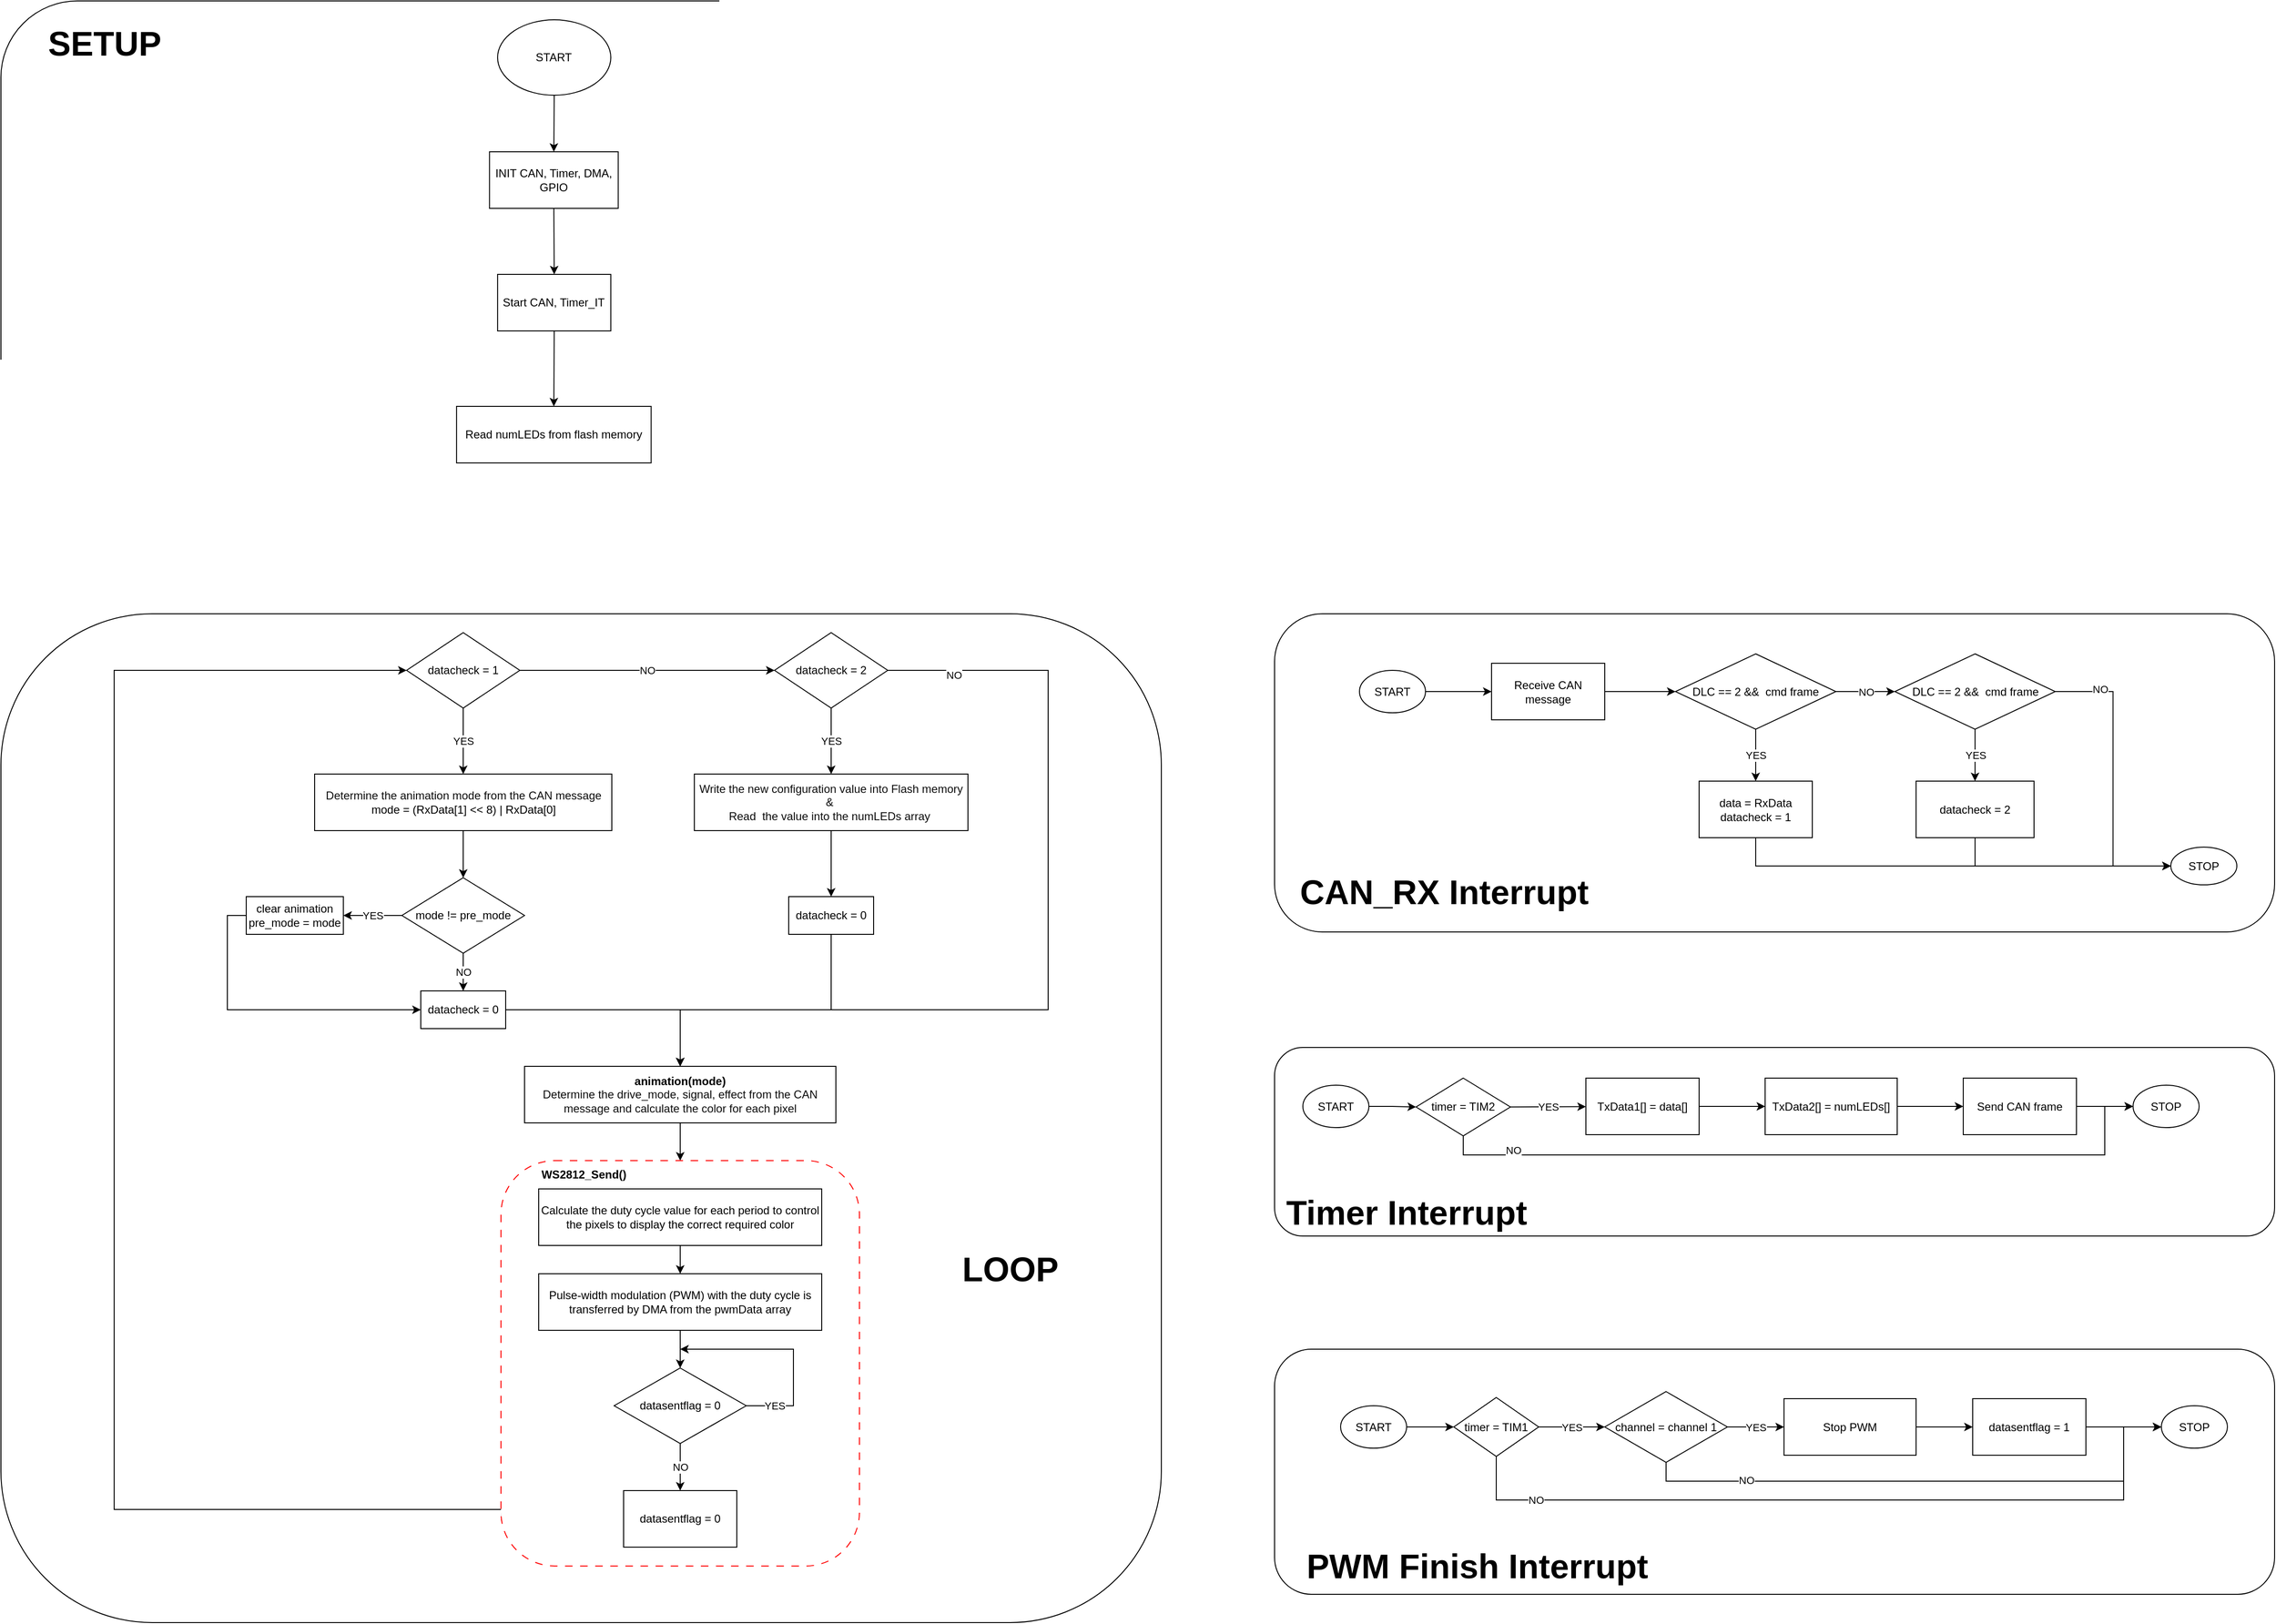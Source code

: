 <mxfile version="24.4.0" type="device">
  <diagram name="Trang-1" id="251Tc9x8hzwzEJADk733">
    <mxGraphModel dx="3695" dy="2645" grid="1" gridSize="10" guides="1" tooltips="1" connect="1" arrows="1" fold="1" page="1" pageScale="1" pageWidth="827" pageHeight="1169" math="0" shadow="0">
      <root>
        <mxCell id="0" />
        <mxCell id="1" parent="0" />
        <mxCell id="a4cFl_eTUyioMGV9xZ0--58" value="" style="group" vertex="1" connectable="0" parent="1">
          <mxGeometry x="-800" y="-1090" width="2410" height="1720" as="geometry" />
        </mxCell>
        <mxCell id="Z0JXuheSDJeT8w4dW5JN-56" value="" style="group" parent="a4cFl_eTUyioMGV9xZ0--58" vertex="1" connectable="0">
          <mxGeometry y="650" width="1230" height="1070" as="geometry" />
        </mxCell>
        <mxCell id="Z0JXuheSDJeT8w4dW5JN-55" value="" style="rounded=1;whiteSpace=wrap;html=1;" parent="Z0JXuheSDJeT8w4dW5JN-56" vertex="1">
          <mxGeometry width="1230" height="1070" as="geometry" />
        </mxCell>
        <mxCell id="2nRzOmUZna1-RDWkNsdg-117" value="&lt;span style=&quot;font-size: 36px;&quot;&gt;&lt;b&gt;LOOP&lt;/b&gt;&lt;/span&gt;" style="text;html=1;strokeColor=none;fillColor=none;align=center;verticalAlign=middle;whiteSpace=wrap;rounded=0;" parent="Z0JXuheSDJeT8w4dW5JN-56" vertex="1">
          <mxGeometry x="1040" y="680" width="60" height="30" as="geometry" />
        </mxCell>
        <mxCell id="Z0JXuheSDJeT8w4dW5JN-9" value="datacheck = 1" style="rhombus;whiteSpace=wrap;html=1;" parent="Z0JXuheSDJeT8w4dW5JN-56" vertex="1">
          <mxGeometry x="430" y="20" width="120" height="80" as="geometry" />
        </mxCell>
        <mxCell id="Z0JXuheSDJeT8w4dW5JN-11" value="&lt;span style=&quot;color: rgb(13, 13, 13); text-align: start; white-space-collapse: preserve; background-color: rgb(255, 255, 255);&quot;&gt;&lt;font style=&quot;font-size: 12px;&quot; face=&quot;Helvetica&quot;&gt;Determine the animation mode from the CAN message&lt;/font&gt;&lt;/span&gt;&lt;div&gt;mode = (RxData[1] &amp;lt;&amp;lt; 8) | RxData[0]&lt;/div&gt;" style="rounded=0;whiteSpace=wrap;html=1;" parent="Z0JXuheSDJeT8w4dW5JN-56" vertex="1">
          <mxGeometry x="332.5" y="170" width="315" height="60" as="geometry" />
        </mxCell>
        <mxCell id="Z0JXuheSDJeT8w4dW5JN-12" value="" style="endArrow=classic;html=1;rounded=0;exitX=0.5;exitY=1;exitDx=0;exitDy=0;" parent="Z0JXuheSDJeT8w4dW5JN-56" source="Z0JXuheSDJeT8w4dW5JN-9" target="Z0JXuheSDJeT8w4dW5JN-11" edge="1">
          <mxGeometry relative="1" as="geometry">
            <mxPoint x="310" y="150" as="sourcePoint" />
            <mxPoint x="410" y="150" as="targetPoint" />
          </mxGeometry>
        </mxCell>
        <mxCell id="Z0JXuheSDJeT8w4dW5JN-13" value="YES" style="edgeLabel;resizable=0;html=1;;align=center;verticalAlign=middle;" parent="Z0JXuheSDJeT8w4dW5JN-12" connectable="0" vertex="1">
          <mxGeometry relative="1" as="geometry" />
        </mxCell>
        <mxCell id="Z0JXuheSDJeT8w4dW5JN-14" value="mode != pre_mode" style="rhombus;whiteSpace=wrap;html=1;" parent="Z0JXuheSDJeT8w4dW5JN-56" vertex="1">
          <mxGeometry x="425" y="280" width="130" height="80" as="geometry" />
        </mxCell>
        <mxCell id="Z0JXuheSDJeT8w4dW5JN-15" value="" style="endArrow=classic;html=1;rounded=0;exitX=0.5;exitY=1;exitDx=0;exitDy=0;entryX=0.5;entryY=0;entryDx=0;entryDy=0;" parent="Z0JXuheSDJeT8w4dW5JN-56" source="Z0JXuheSDJeT8w4dW5JN-11" target="Z0JXuheSDJeT8w4dW5JN-14" edge="1">
          <mxGeometry relative="1" as="geometry">
            <mxPoint x="310" y="270" as="sourcePoint" />
            <mxPoint x="410" y="270" as="targetPoint" />
          </mxGeometry>
        </mxCell>
        <mxCell id="Z0JXuheSDJeT8w4dW5JN-23" style="edgeStyle=orthogonalEdgeStyle;rounded=0;orthogonalLoop=1;jettySize=auto;html=1;exitX=0;exitY=0.5;exitDx=0;exitDy=0;entryX=0;entryY=0.5;entryDx=0;entryDy=0;" parent="Z0JXuheSDJeT8w4dW5JN-56" source="Z0JXuheSDJeT8w4dW5JN-17" target="Z0JXuheSDJeT8w4dW5JN-20" edge="1">
          <mxGeometry relative="1" as="geometry" />
        </mxCell>
        <mxCell id="Z0JXuheSDJeT8w4dW5JN-17" value="clear animation&lt;div&gt;pre_mode = mode&lt;/div&gt;" style="rounded=0;whiteSpace=wrap;html=1;" parent="Z0JXuheSDJeT8w4dW5JN-56" vertex="1">
          <mxGeometry x="260" y="300" width="102.94" height="40" as="geometry" />
        </mxCell>
        <mxCell id="Z0JXuheSDJeT8w4dW5JN-18" value="" style="endArrow=classic;html=1;rounded=0;exitX=0;exitY=0.5;exitDx=0;exitDy=0;entryX=1;entryY=0.5;entryDx=0;entryDy=0;" parent="Z0JXuheSDJeT8w4dW5JN-56" source="Z0JXuheSDJeT8w4dW5JN-14" target="Z0JXuheSDJeT8w4dW5JN-17" edge="1">
          <mxGeometry relative="1" as="geometry">
            <mxPoint x="310" y="380" as="sourcePoint" />
            <mxPoint x="410" y="380" as="targetPoint" />
          </mxGeometry>
        </mxCell>
        <mxCell id="Z0JXuheSDJeT8w4dW5JN-19" value="YES" style="edgeLabel;resizable=0;html=1;;align=center;verticalAlign=middle;" parent="Z0JXuheSDJeT8w4dW5JN-18" connectable="0" vertex="1">
          <mxGeometry relative="1" as="geometry" />
        </mxCell>
        <mxCell id="Z0JXuheSDJeT8w4dW5JN-33" style="edgeStyle=orthogonalEdgeStyle;rounded=0;orthogonalLoop=1;jettySize=auto;html=1;exitX=1;exitY=0.5;exitDx=0;exitDy=0;" parent="Z0JXuheSDJeT8w4dW5JN-56" source="Z0JXuheSDJeT8w4dW5JN-20" target="Z0JXuheSDJeT8w4dW5JN-32" edge="1">
          <mxGeometry relative="1" as="geometry" />
        </mxCell>
        <mxCell id="Z0JXuheSDJeT8w4dW5JN-20" value="datacheck = 0" style="rounded=0;whiteSpace=wrap;html=1;" parent="Z0JXuheSDJeT8w4dW5JN-56" vertex="1">
          <mxGeometry x="445" y="400" width="90" height="40" as="geometry" />
        </mxCell>
        <mxCell id="Z0JXuheSDJeT8w4dW5JN-21" value="" style="endArrow=classic;html=1;rounded=0;exitX=0.5;exitY=1;exitDx=0;exitDy=0;entryX=0.5;entryY=0;entryDx=0;entryDy=0;" parent="Z0JXuheSDJeT8w4dW5JN-56" source="Z0JXuheSDJeT8w4dW5JN-14" target="Z0JXuheSDJeT8w4dW5JN-20" edge="1">
          <mxGeometry relative="1" as="geometry">
            <mxPoint x="310" y="380" as="sourcePoint" />
            <mxPoint x="410" y="380" as="targetPoint" />
          </mxGeometry>
        </mxCell>
        <mxCell id="Z0JXuheSDJeT8w4dW5JN-22" value="NO" style="edgeLabel;resizable=0;html=1;;align=center;verticalAlign=middle;" parent="Z0JXuheSDJeT8w4dW5JN-21" connectable="0" vertex="1">
          <mxGeometry relative="1" as="geometry" />
        </mxCell>
        <mxCell id="Z0JXuheSDJeT8w4dW5JN-24" value="datacheck = 2" style="rhombus;whiteSpace=wrap;html=1;" parent="Z0JXuheSDJeT8w4dW5JN-56" vertex="1">
          <mxGeometry x="820" y="20" width="120" height="80" as="geometry" />
        </mxCell>
        <mxCell id="Z0JXuheSDJeT8w4dW5JN-25" value="" style="endArrow=classic;html=1;rounded=0;exitX=1;exitY=0.5;exitDx=0;exitDy=0;entryX=0;entryY=0.5;entryDx=0;entryDy=0;" parent="Z0JXuheSDJeT8w4dW5JN-56" source="Z0JXuheSDJeT8w4dW5JN-9" target="Z0JXuheSDJeT8w4dW5JN-24" edge="1">
          <mxGeometry relative="1" as="geometry">
            <mxPoint x="560" y="90" as="sourcePoint" />
            <mxPoint x="660" y="90" as="targetPoint" />
          </mxGeometry>
        </mxCell>
        <mxCell id="Z0JXuheSDJeT8w4dW5JN-26" value="NO" style="edgeLabel;resizable=0;html=1;;align=center;verticalAlign=middle;" parent="Z0JXuheSDJeT8w4dW5JN-25" connectable="0" vertex="1">
          <mxGeometry relative="1" as="geometry" />
        </mxCell>
        <mxCell id="Z0JXuheSDJeT8w4dW5JN-31" style="edgeStyle=orthogonalEdgeStyle;rounded=0;orthogonalLoop=1;jettySize=auto;html=1;exitX=0.5;exitY=1;exitDx=0;exitDy=0;" parent="Z0JXuheSDJeT8w4dW5JN-56" source="Z0JXuheSDJeT8w4dW5JN-27" target="Z0JXuheSDJeT8w4dW5JN-30" edge="1">
          <mxGeometry relative="1" as="geometry" />
        </mxCell>
        <mxCell id="Z0JXuheSDJeT8w4dW5JN-27" value="&lt;div style=&quot;&quot;&gt;&lt;font color=&quot;#0d0d0d&quot;&gt;&lt;span style=&quot;white-space-collapse: preserve; background-color: rgb(255, 255, 255);&quot;&gt;Write the new configuration value into Flash memory&lt;/span&gt;&lt;/font&gt;&lt;/div&gt;&lt;div style=&quot;&quot;&gt;&lt;font color=&quot;#0d0d0d&quot;&gt;&lt;span style=&quot;white-space-collapse: preserve; background-color: rgb(255, 255, 255);&quot;&gt;&amp;amp; &lt;/span&gt;&lt;/font&gt;&lt;/div&gt;&lt;div style=&quot;&quot;&gt;&lt;font color=&quot;#0d0d0d&quot;&gt;&lt;span style=&quot;white-space-collapse: preserve; background-color: rgb(255, 255, 255);&quot;&gt;Read  the value into the numLEDs array &lt;/span&gt;&lt;/font&gt;&lt;/div&gt;" style="rounded=0;whiteSpace=wrap;html=1;align=center;" parent="Z0JXuheSDJeT8w4dW5JN-56" vertex="1">
          <mxGeometry x="735" y="170" width="290" height="60" as="geometry" />
        </mxCell>
        <mxCell id="Z0JXuheSDJeT8w4dW5JN-28" value="" style="endArrow=classic;html=1;rounded=0;exitX=0.5;exitY=1;exitDx=0;exitDy=0;entryX=0.5;entryY=0;entryDx=0;entryDy=0;" parent="Z0JXuheSDJeT8w4dW5JN-56" source="Z0JXuheSDJeT8w4dW5JN-24" target="Z0JXuheSDJeT8w4dW5JN-27" edge="1">
          <mxGeometry relative="1" as="geometry">
            <mxPoint x="879.71" y="100" as="sourcePoint" />
            <mxPoint x="879.71" y="170" as="targetPoint" />
          </mxGeometry>
        </mxCell>
        <mxCell id="Z0JXuheSDJeT8w4dW5JN-29" value="YES" style="edgeLabel;resizable=0;html=1;;align=center;verticalAlign=middle;" parent="Z0JXuheSDJeT8w4dW5JN-28" connectable="0" vertex="1">
          <mxGeometry relative="1" as="geometry" />
        </mxCell>
        <mxCell id="Z0JXuheSDJeT8w4dW5JN-34" style="edgeStyle=orthogonalEdgeStyle;rounded=0;orthogonalLoop=1;jettySize=auto;html=1;exitX=0.5;exitY=1;exitDx=0;exitDy=0;entryX=0.5;entryY=0;entryDx=0;entryDy=0;" parent="Z0JXuheSDJeT8w4dW5JN-56" source="Z0JXuheSDJeT8w4dW5JN-30" target="Z0JXuheSDJeT8w4dW5JN-32" edge="1">
          <mxGeometry relative="1" as="geometry">
            <mxPoint x="830" y="440" as="targetPoint" />
            <Array as="points">
              <mxPoint x="880" y="420" />
              <mxPoint x="720" y="420" />
            </Array>
          </mxGeometry>
        </mxCell>
        <mxCell id="Z0JXuheSDJeT8w4dW5JN-30" value="datacheck = 0" style="rounded=0;whiteSpace=wrap;html=1;" parent="Z0JXuheSDJeT8w4dW5JN-56" vertex="1">
          <mxGeometry x="835" y="300" width="90" height="40" as="geometry" />
        </mxCell>
        <mxCell id="Z0JXuheSDJeT8w4dW5JN-38" style="edgeStyle=orthogonalEdgeStyle;rounded=0;orthogonalLoop=1;jettySize=auto;html=1;exitX=0.5;exitY=1;exitDx=0;exitDy=0;entryX=0.5;entryY=0;entryDx=0;entryDy=0;" parent="Z0JXuheSDJeT8w4dW5JN-56" source="Z0JXuheSDJeT8w4dW5JN-32" target="Z0JXuheSDJeT8w4dW5JN-51" edge="1">
          <mxGeometry relative="1" as="geometry" />
        </mxCell>
        <mxCell id="Z0JXuheSDJeT8w4dW5JN-32" value="&lt;b&gt;animation(mode)&lt;/b&gt;&lt;div&gt;&lt;span style=&quot;color: rgb(13, 13, 13); text-align: start; white-space-collapse: preserve; background-color: rgb(255, 255, 255);&quot;&gt;&lt;font style=&quot;font-size: 12px;&quot;&gt;Determine the drive_mode, signal, effect from the CAN message and calculate the color for each pixel&lt;/font&gt;&lt;/span&gt;&lt;br&gt;&lt;/div&gt;" style="rounded=0;whiteSpace=wrap;html=1;" parent="Z0JXuheSDJeT8w4dW5JN-56" vertex="1">
          <mxGeometry x="555" y="480" width="330" height="60" as="geometry" />
        </mxCell>
        <mxCell id="Z0JXuheSDJeT8w4dW5JN-35" value="" style="endArrow=classic;html=1;rounded=0;exitX=1;exitY=0.5;exitDx=0;exitDy=0;entryX=0.5;entryY=0;entryDx=0;entryDy=0;" parent="Z0JXuheSDJeT8w4dW5JN-56" source="Z0JXuheSDJeT8w4dW5JN-24" target="Z0JXuheSDJeT8w4dW5JN-32" edge="1">
          <mxGeometry relative="1" as="geometry">
            <mxPoint x="946" y="59.52" as="sourcePoint" />
            <mxPoint x="1216" y="59.52" as="targetPoint" />
            <Array as="points">
              <mxPoint x="1110" y="60" />
              <mxPoint x="1110" y="420" />
              <mxPoint x="720" y="420" />
            </Array>
          </mxGeometry>
        </mxCell>
        <mxCell id="Z0JXuheSDJeT8w4dW5JN-36" value="NO" style="edgeLabel;resizable=0;html=1;;align=center;verticalAlign=middle;" parent="Z0JXuheSDJeT8w4dW5JN-35" connectable="0" vertex="1">
          <mxGeometry relative="1" as="geometry">
            <mxPoint x="-100" y="-315" as="offset" />
          </mxGeometry>
        </mxCell>
        <mxCell id="Z0JXuheSDJeT8w4dW5JN-50" style="edgeStyle=orthogonalEdgeStyle;rounded=0;orthogonalLoop=1;jettySize=auto;html=1;exitX=0.002;exitY=0.888;exitDx=0;exitDy=0;entryX=0;entryY=0.5;entryDx=0;entryDy=0;exitPerimeter=0;" parent="Z0JXuheSDJeT8w4dW5JN-56" source="Z0JXuheSDJeT8w4dW5JN-51" target="Z0JXuheSDJeT8w4dW5JN-9" edge="1">
          <mxGeometry relative="1" as="geometry">
            <Array as="points">
              <mxPoint x="531" y="950" />
              <mxPoint x="120" y="950" />
              <mxPoint x="120" y="60" />
            </Array>
          </mxGeometry>
        </mxCell>
        <mxCell id="Z0JXuheSDJeT8w4dW5JN-54" value="" style="group" parent="Z0JXuheSDJeT8w4dW5JN-56" vertex="1" connectable="0">
          <mxGeometry x="530" y="580" width="380" height="430" as="geometry" />
        </mxCell>
        <mxCell id="Z0JXuheSDJeT8w4dW5JN-51" value="" style="rounded=1;whiteSpace=wrap;html=1;dashed=1;dashPattern=8 8;strokeColor=#ff0000;container=0;" parent="Z0JXuheSDJeT8w4dW5JN-54" vertex="1">
          <mxGeometry width="380" height="430" as="geometry" />
        </mxCell>
        <mxCell id="Z0JXuheSDJeT8w4dW5JN-40" style="edgeStyle=orthogonalEdgeStyle;rounded=0;orthogonalLoop=1;jettySize=auto;html=1;exitX=0.5;exitY=1;exitDx=0;exitDy=0;" parent="Z0JXuheSDJeT8w4dW5JN-54" source="Z0JXuheSDJeT8w4dW5JN-37" target="Z0JXuheSDJeT8w4dW5JN-39" edge="1">
          <mxGeometry relative="1" as="geometry" />
        </mxCell>
        <mxCell id="Z0JXuheSDJeT8w4dW5JN-37" value="Calculate the duty cycle value for each period to control the pixels to display the correct required color" style="rounded=0;whiteSpace=wrap;html=1;container=0;" parent="Z0JXuheSDJeT8w4dW5JN-54" vertex="1">
          <mxGeometry x="40" y="30" width="300" height="60" as="geometry" />
        </mxCell>
        <mxCell id="Z0JXuheSDJeT8w4dW5JN-42" style="edgeStyle=orthogonalEdgeStyle;rounded=0;orthogonalLoop=1;jettySize=auto;html=1;exitX=0.5;exitY=1;exitDx=0;exitDy=0;" parent="Z0JXuheSDJeT8w4dW5JN-54" source="Z0JXuheSDJeT8w4dW5JN-39" target="Z0JXuheSDJeT8w4dW5JN-41" edge="1">
          <mxGeometry relative="1" as="geometry" />
        </mxCell>
        <mxCell id="Z0JXuheSDJeT8w4dW5JN-39" value="Pulse-width modulation (PWM) with the duty cycle is transferred by DMA from the pwmData array" style="rounded=0;whiteSpace=wrap;html=1;container=0;" parent="Z0JXuheSDJeT8w4dW5JN-54" vertex="1">
          <mxGeometry x="40" y="120" width="300" height="60" as="geometry" />
        </mxCell>
        <mxCell id="Z0JXuheSDJeT8w4dW5JN-41" value="datasentflag = 0" style="rhombus;whiteSpace=wrap;html=1;container=0;" parent="Z0JXuheSDJeT8w4dW5JN-54" vertex="1">
          <mxGeometry x="120" y="220" width="140" height="80" as="geometry" />
        </mxCell>
        <mxCell id="Z0JXuheSDJeT8w4dW5JN-43" value="datasentflag = 0" style="rounded=0;whiteSpace=wrap;html=1;container=0;" parent="Z0JXuheSDJeT8w4dW5JN-54" vertex="1">
          <mxGeometry x="130" y="350" width="120" height="60" as="geometry" />
        </mxCell>
        <mxCell id="Z0JXuheSDJeT8w4dW5JN-45" value="" style="endArrow=classic;html=1;rounded=0;exitX=0.5;exitY=1;exitDx=0;exitDy=0;entryX=0.5;entryY=0;entryDx=0;entryDy=0;" parent="Z0JXuheSDJeT8w4dW5JN-54" source="Z0JXuheSDJeT8w4dW5JN-41" target="Z0JXuheSDJeT8w4dW5JN-43" edge="1">
          <mxGeometry relative="1" as="geometry">
            <mxPoint x="-110" y="190" as="sourcePoint" />
            <mxPoint x="-10" y="190" as="targetPoint" />
          </mxGeometry>
        </mxCell>
        <mxCell id="Z0JXuheSDJeT8w4dW5JN-46" value="NO" style="edgeLabel;resizable=0;html=1;;align=center;verticalAlign=middle;container=0;" parent="Z0JXuheSDJeT8w4dW5JN-45" connectable="0" vertex="1">
          <mxGeometry relative="1" as="geometry" />
        </mxCell>
        <mxCell id="Z0JXuheSDJeT8w4dW5JN-48" value="" style="endArrow=classic;html=1;rounded=0;exitX=1;exitY=0.5;exitDx=0;exitDy=0;" parent="Z0JXuheSDJeT8w4dW5JN-54" source="Z0JXuheSDJeT8w4dW5JN-41" edge="1">
          <mxGeometry relative="1" as="geometry">
            <mxPoint x="260" y="259.47" as="sourcePoint" />
            <mxPoint x="190" y="200" as="targetPoint" />
            <Array as="points">
              <mxPoint x="310" y="260" />
              <mxPoint x="310" y="200" />
            </Array>
          </mxGeometry>
        </mxCell>
        <mxCell id="Z0JXuheSDJeT8w4dW5JN-49" value="YES" style="edgeLabel;resizable=0;html=1;;align=center;verticalAlign=middle;container=0;" parent="Z0JXuheSDJeT8w4dW5JN-48" connectable="0" vertex="1">
          <mxGeometry relative="1" as="geometry">
            <mxPoint x="-15" y="60" as="offset" />
          </mxGeometry>
        </mxCell>
        <mxCell id="Z0JXuheSDJeT8w4dW5JN-53" value="&lt;b&gt;WS2812_Send()&lt;/b&gt;" style="text;html=1;align=center;verticalAlign=middle;whiteSpace=wrap;rounded=0;" parent="Z0JXuheSDJeT8w4dW5JN-54" vertex="1">
          <mxGeometry x="57.5" width="60" height="30" as="geometry" />
        </mxCell>
        <mxCell id="Z0JXuheSDJeT8w4dW5JN-57" value="" style="group" parent="a4cFl_eTUyioMGV9xZ0--58" vertex="1" connectable="0">
          <mxGeometry width="1230" height="540" as="geometry" />
        </mxCell>
        <mxCell id="2nRzOmUZna1-RDWkNsdg-2" value="" style="rounded=1;whiteSpace=wrap;html=1;" parent="Z0JXuheSDJeT8w4dW5JN-57" vertex="1">
          <mxGeometry width="1230" height="540" as="geometry" />
        </mxCell>
        <mxCell id="2nRzOmUZna1-RDWkNsdg-41" value="&lt;div&gt;START&lt;/div&gt;" style="ellipse;whiteSpace=wrap;html=1;" parent="Z0JXuheSDJeT8w4dW5JN-57" vertex="1">
          <mxGeometry x="526.44" y="20" width="120" height="80" as="geometry" />
        </mxCell>
        <mxCell id="2nRzOmUZna1-RDWkNsdg-46" value="Read numLEDs from flash memory" style="rounded=0;whiteSpace=wrap;html=1;" parent="Z0JXuheSDJeT8w4dW5JN-57" vertex="1">
          <mxGeometry x="482.94" y="430" width="206.25" height="60" as="geometry" />
        </mxCell>
        <mxCell id="2nRzOmUZna1-RDWkNsdg-47" value="" style="endArrow=classic;html=1;rounded=0;exitX=0.5;exitY=1;exitDx=0;exitDy=0;entryX=0.5;entryY=0;entryDx=0;entryDy=0;" parent="Z0JXuheSDJeT8w4dW5JN-57" source="2nRzOmUZna1-RDWkNsdg-41" target="Z0JXuheSDJeT8w4dW5JN-1" edge="1">
          <mxGeometry width="50" height="50" relative="1" as="geometry">
            <mxPoint x="536.44" y="300" as="sourcePoint" />
            <mxPoint x="586.94" y="160" as="targetPoint" />
          </mxGeometry>
        </mxCell>
        <mxCell id="2nRzOmUZna1-RDWkNsdg-48" value="" style="endArrow=classic;html=1;rounded=0;exitX=0.5;exitY=1;exitDx=0;exitDy=0;entryX=0.5;entryY=0;entryDx=0;entryDy=0;" parent="Z0JXuheSDJeT8w4dW5JN-57" source="Z0JXuheSDJeT8w4dW5JN-1" target="Z0JXuheSDJeT8w4dW5JN-2" edge="1">
          <mxGeometry width="50" height="50" relative="1" as="geometry">
            <mxPoint x="586.06" y="220" as="sourcePoint" />
            <mxPoint x="586.276" y="270.08" as="targetPoint" />
          </mxGeometry>
        </mxCell>
        <mxCell id="2nRzOmUZna1-RDWkNsdg-52" value="" style="endArrow=classic;html=1;rounded=0;exitX=0.5;exitY=1;exitDx=0;exitDy=0;entryX=0.5;entryY=0;entryDx=0;entryDy=0;" parent="Z0JXuheSDJeT8w4dW5JN-57" source="Z0JXuheSDJeT8w4dW5JN-2" target="2nRzOmUZna1-RDWkNsdg-46" edge="1">
          <mxGeometry width="50" height="50" relative="1" as="geometry">
            <mxPoint x="586.44" y="350" as="sourcePoint" />
            <mxPoint x="626.44" y="290" as="targetPoint" />
          </mxGeometry>
        </mxCell>
        <mxCell id="2nRzOmUZna1-RDWkNsdg-116" value="&lt;div&gt;&lt;font style=&quot;font-size: 36px;&quot;&gt;&lt;b&gt;SETUP&lt;/b&gt;&lt;/font&gt;&lt;/div&gt;" style="text;html=1;strokeColor=none;fillColor=none;align=center;verticalAlign=middle;whiteSpace=wrap;rounded=0;" parent="Z0JXuheSDJeT8w4dW5JN-57" vertex="1">
          <mxGeometry x="80" y="30" width="60" height="30" as="geometry" />
        </mxCell>
        <mxCell id="Z0JXuheSDJeT8w4dW5JN-1" value="INIT CAN, Timer, DMA, GPIO" style="rounded=0;whiteSpace=wrap;html=1;" parent="Z0JXuheSDJeT8w4dW5JN-57" vertex="1">
          <mxGeometry x="517.85" y="160" width="136.44" height="60" as="geometry" />
        </mxCell>
        <mxCell id="Z0JXuheSDJeT8w4dW5JN-2" value="Start CAN, Timer_IT" style="rounded=0;whiteSpace=wrap;html=1;" parent="Z0JXuheSDJeT8w4dW5JN-57" vertex="1">
          <mxGeometry x="526.44" y="290" width="120" height="60" as="geometry" />
        </mxCell>
        <mxCell id="a4cFl_eTUyioMGV9xZ0--10" value="" style="group" vertex="1" connectable="0" parent="a4cFl_eTUyioMGV9xZ0--58">
          <mxGeometry x="1280" y="650" width="1130" height="352.5" as="geometry" />
        </mxCell>
        <mxCell id="a4cFl_eTUyioMGV9xZ0--8" value="" style="rounded=1;whiteSpace=wrap;html=1;" vertex="1" parent="a4cFl_eTUyioMGV9xZ0--10">
          <mxGeometry x="70" width="1060" height="337.5" as="geometry" />
        </mxCell>
        <mxCell id="a4cFl_eTUyioMGV9xZ0--4" style="edgeStyle=orthogonalEdgeStyle;rounded=0;orthogonalLoop=1;jettySize=auto;html=1;exitX=1;exitY=0.5;exitDx=0;exitDy=0;entryX=0;entryY=0.5;entryDx=0;entryDy=0;" edge="1" parent="a4cFl_eTUyioMGV9xZ0--10" source="Z0JXuheSDJeT8w4dW5JN-75" target="Z0JXuheSDJeT8w4dW5JN-88">
          <mxGeometry relative="1" as="geometry" />
        </mxCell>
        <mxCell id="Z0JXuheSDJeT8w4dW5JN-75" value="&lt;div&gt;Receive CAN message&lt;/div&gt;" style="rounded=0;whiteSpace=wrap;html=1;" parent="a4cFl_eTUyioMGV9xZ0--10" vertex="1">
          <mxGeometry x="300" y="52.5" width="120" height="60" as="geometry" />
        </mxCell>
        <mxCell id="a4cFl_eTUyioMGV9xZ0--1" style="edgeStyle=orthogonalEdgeStyle;rounded=0;orthogonalLoop=1;jettySize=auto;html=1;exitX=0.5;exitY=1;exitDx=0;exitDy=0;entryX=0;entryY=0.5;entryDx=0;entryDy=0;" edge="1" parent="a4cFl_eTUyioMGV9xZ0--10" source="Z0JXuheSDJeT8w4dW5JN-80" target="Z0JXuheSDJeT8w4dW5JN-99">
          <mxGeometry relative="1" as="geometry" />
        </mxCell>
        <mxCell id="Z0JXuheSDJeT8w4dW5JN-80" value="datacheck = 2" style="rounded=0;whiteSpace=wrap;html=1;" parent="a4cFl_eTUyioMGV9xZ0--10" vertex="1">
          <mxGeometry x="750" y="177.5" width="125" height="60" as="geometry" />
        </mxCell>
        <mxCell id="a4cFl_eTUyioMGV9xZ0--2" style="edgeStyle=orthogonalEdgeStyle;rounded=0;orthogonalLoop=1;jettySize=auto;html=1;exitX=0.5;exitY=1;exitDx=0;exitDy=0;entryX=0;entryY=0.5;entryDx=0;entryDy=0;" edge="1" parent="a4cFl_eTUyioMGV9xZ0--10" source="Z0JXuheSDJeT8w4dW5JN-86" target="Z0JXuheSDJeT8w4dW5JN-99">
          <mxGeometry relative="1" as="geometry" />
        </mxCell>
        <mxCell id="Z0JXuheSDJeT8w4dW5JN-86" value="data = RxData datacheck = 1" style="rounded=0;whiteSpace=wrap;html=1;" parent="a4cFl_eTUyioMGV9xZ0--10" vertex="1">
          <mxGeometry x="520" y="177.5" width="120" height="60" as="geometry" />
        </mxCell>
        <mxCell id="Z0JXuheSDJeT8w4dW5JN-88" value="DLC == 2 &amp;amp;&amp;amp;&amp;nbsp; cmd frame" style="rhombus;whiteSpace=wrap;html=1;" parent="a4cFl_eTUyioMGV9xZ0--10" vertex="1">
          <mxGeometry x="495" y="42.5" width="170" height="80" as="geometry" />
        </mxCell>
        <mxCell id="Z0JXuheSDJeT8w4dW5JN-100" style="edgeStyle=orthogonalEdgeStyle;rounded=0;orthogonalLoop=1;jettySize=auto;html=1;exitX=1;exitY=0.5;exitDx=0;exitDy=0;entryX=0;entryY=0.5;entryDx=0;entryDy=0;" parent="a4cFl_eTUyioMGV9xZ0--10" source="Z0JXuheSDJeT8w4dW5JN-91" target="Z0JXuheSDJeT8w4dW5JN-99" edge="1">
          <mxGeometry relative="1" as="geometry" />
        </mxCell>
        <mxCell id="Z0JXuheSDJeT8w4dW5JN-91" value="DLC == 2 &amp;amp;&amp;amp;&amp;nbsp; cmd frame" style="rhombus;whiteSpace=wrap;html=1;" parent="a4cFl_eTUyioMGV9xZ0--10" vertex="1">
          <mxGeometry x="727.5" y="42.5" width="170" height="80" as="geometry" />
        </mxCell>
        <mxCell id="Z0JXuheSDJeT8w4dW5JN-93" value="" style="endArrow=classic;html=1;rounded=0;exitX=0.5;exitY=1;exitDx=0;exitDy=0;entryX=0.5;entryY=0;entryDx=0;entryDy=0;" parent="a4cFl_eTUyioMGV9xZ0--10" source="Z0JXuheSDJeT8w4dW5JN-88" target="Z0JXuheSDJeT8w4dW5JN-86" edge="1">
          <mxGeometry relative="1" as="geometry">
            <mxPoint x="470" y="177.5" as="sourcePoint" />
            <mxPoint x="570" y="177.5" as="targetPoint" />
          </mxGeometry>
        </mxCell>
        <mxCell id="Z0JXuheSDJeT8w4dW5JN-94" value="YES" style="edgeLabel;resizable=0;html=1;;align=center;verticalAlign=middle;" parent="Z0JXuheSDJeT8w4dW5JN-93" connectable="0" vertex="1">
          <mxGeometry relative="1" as="geometry" />
        </mxCell>
        <mxCell id="Z0JXuheSDJeT8w4dW5JN-95" value="" style="endArrow=classic;html=1;rounded=0;exitX=1;exitY=0.5;exitDx=0;exitDy=0;entryX=0;entryY=0.5;entryDx=0;entryDy=0;" parent="a4cFl_eTUyioMGV9xZ0--10" source="Z0JXuheSDJeT8w4dW5JN-88" target="Z0JXuheSDJeT8w4dW5JN-91" edge="1">
          <mxGeometry relative="1" as="geometry">
            <mxPoint x="470" y="177.5" as="sourcePoint" />
            <mxPoint x="570" y="177.5" as="targetPoint" />
          </mxGeometry>
        </mxCell>
        <mxCell id="Z0JXuheSDJeT8w4dW5JN-96" value="NO" style="edgeLabel;resizable=0;html=1;;align=center;verticalAlign=middle;" parent="Z0JXuheSDJeT8w4dW5JN-95" connectable="0" vertex="1">
          <mxGeometry relative="1" as="geometry" />
        </mxCell>
        <mxCell id="Z0JXuheSDJeT8w4dW5JN-97" value="" style="endArrow=classic;html=1;rounded=0;exitX=0.5;exitY=1;exitDx=0;exitDy=0;entryX=0.5;entryY=0;entryDx=0;entryDy=0;" parent="a4cFl_eTUyioMGV9xZ0--10" source="Z0JXuheSDJeT8w4dW5JN-91" target="Z0JXuheSDJeT8w4dW5JN-80" edge="1">
          <mxGeometry relative="1" as="geometry">
            <mxPoint x="812.08" y="122.5" as="sourcePoint" />
            <mxPoint x="812.08" y="177.5" as="targetPoint" />
          </mxGeometry>
        </mxCell>
        <mxCell id="Z0JXuheSDJeT8w4dW5JN-98" value="YES" style="edgeLabel;resizable=0;html=1;;align=center;verticalAlign=middle;" parent="Z0JXuheSDJeT8w4dW5JN-97" connectable="0" vertex="1">
          <mxGeometry relative="1" as="geometry" />
        </mxCell>
        <mxCell id="Z0JXuheSDJeT8w4dW5JN-99" value="STOP" style="ellipse;whiteSpace=wrap;html=1;" parent="a4cFl_eTUyioMGV9xZ0--10" vertex="1">
          <mxGeometry x="1020" y="247.5" width="70" height="40" as="geometry" />
        </mxCell>
        <mxCell id="a4cFl_eTUyioMGV9xZ0--3" value="NO" style="edgeLabel;resizable=0;html=1;;align=center;verticalAlign=middle;" connectable="0" vertex="1" parent="a4cFl_eTUyioMGV9xZ0--10">
          <mxGeometry x="897.505" y="67.5" as="geometry">
            <mxPoint x="47" y="12" as="offset" />
          </mxGeometry>
        </mxCell>
        <mxCell id="a4cFl_eTUyioMGV9xZ0--6" style="edgeStyle=orthogonalEdgeStyle;rounded=0;orthogonalLoop=1;jettySize=auto;html=1;exitX=1;exitY=0.5;exitDx=0;exitDy=0;entryX=0;entryY=0.5;entryDx=0;entryDy=0;" edge="1" parent="a4cFl_eTUyioMGV9xZ0--10" source="a4cFl_eTUyioMGV9xZ0--5" target="Z0JXuheSDJeT8w4dW5JN-75">
          <mxGeometry relative="1" as="geometry" />
        </mxCell>
        <mxCell id="a4cFl_eTUyioMGV9xZ0--5" value="START" style="ellipse;whiteSpace=wrap;html=1;" vertex="1" parent="a4cFl_eTUyioMGV9xZ0--10">
          <mxGeometry x="160" y="60" width="70" height="45" as="geometry" />
        </mxCell>
        <mxCell id="a4cFl_eTUyioMGV9xZ0--9" value="&lt;b&gt;&lt;font style=&quot;font-size: 36px;&quot;&gt;CAN_RX Interrupt&lt;/font&gt;&lt;/b&gt;" style="text;html=1;align=center;verticalAlign=middle;whiteSpace=wrap;rounded=0;" vertex="1" parent="a4cFl_eTUyioMGV9xZ0--10">
          <mxGeometry y="237.5" width="500" height="115" as="geometry" />
        </mxCell>
        <mxCell id="a4cFl_eTUyioMGV9xZ0--49" value="" style="group" vertex="1" connectable="0" parent="a4cFl_eTUyioMGV9xZ0--58">
          <mxGeometry x="1350" y="1430" width="1060" height="260" as="geometry" />
        </mxCell>
        <mxCell id="a4cFl_eTUyioMGV9xZ0--26" value="" style="rounded=1;whiteSpace=wrap;html=1;container=0;" vertex="1" parent="a4cFl_eTUyioMGV9xZ0--49">
          <mxGeometry width="1060" height="260" as="geometry" />
        </mxCell>
        <mxCell id="a4cFl_eTUyioMGV9xZ0--27" style="edgeStyle=orthogonalEdgeStyle;rounded=0;orthogonalLoop=1;jettySize=auto;html=1;exitX=1;exitY=0.5;exitDx=0;exitDy=0;entryX=0;entryY=0.5;entryDx=0;entryDy=0;" edge="1" parent="a4cFl_eTUyioMGV9xZ0--49" source="a4cFl_eTUyioMGV9xZ0--28" target="a4cFl_eTUyioMGV9xZ0--37">
          <mxGeometry relative="1" as="geometry" />
        </mxCell>
        <mxCell id="a4cFl_eTUyioMGV9xZ0--28" value="START" style="ellipse;whiteSpace=wrap;html=1;container=0;" vertex="1" parent="a4cFl_eTUyioMGV9xZ0--49">
          <mxGeometry x="70" y="60" width="70" height="45" as="geometry" />
        </mxCell>
        <mxCell id="a4cFl_eTUyioMGV9xZ0--31" style="edgeStyle=orthogonalEdgeStyle;rounded=0;orthogonalLoop=1;jettySize=auto;html=1;exitX=1;exitY=0.5;exitDx=0;exitDy=0;entryX=0;entryY=0.5;entryDx=0;entryDy=0;" edge="1" parent="a4cFl_eTUyioMGV9xZ0--49" source="a4cFl_eTUyioMGV9xZ0--32" target="a4cFl_eTUyioMGV9xZ0--34">
          <mxGeometry relative="1" as="geometry" />
        </mxCell>
        <mxCell id="a4cFl_eTUyioMGV9xZ0--32" value="Stop PWM" style="rounded=0;whiteSpace=wrap;html=1;container=0;" vertex="1" parent="a4cFl_eTUyioMGV9xZ0--49">
          <mxGeometry x="540" y="52.5" width="140" height="60" as="geometry" />
        </mxCell>
        <mxCell id="a4cFl_eTUyioMGV9xZ0--33" style="edgeStyle=orthogonalEdgeStyle;rounded=0;orthogonalLoop=1;jettySize=auto;html=1;exitX=1;exitY=0.5;exitDx=0;exitDy=0;entryX=0;entryY=0.5;entryDx=0;entryDy=0;" edge="1" parent="a4cFl_eTUyioMGV9xZ0--49" source="a4cFl_eTUyioMGV9xZ0--34" target="a4cFl_eTUyioMGV9xZ0--35">
          <mxGeometry relative="1" as="geometry" />
        </mxCell>
        <mxCell id="a4cFl_eTUyioMGV9xZ0--34" value="datasentflag = 1" style="rounded=0;whiteSpace=wrap;html=1;container=0;" vertex="1" parent="a4cFl_eTUyioMGV9xZ0--49">
          <mxGeometry x="740" y="52.5" width="120" height="60" as="geometry" />
        </mxCell>
        <mxCell id="a4cFl_eTUyioMGV9xZ0--35" value="STOP" style="ellipse;whiteSpace=wrap;html=1;container=0;" vertex="1" parent="a4cFl_eTUyioMGV9xZ0--49">
          <mxGeometry x="940" y="60" width="70" height="45" as="geometry" />
        </mxCell>
        <mxCell id="a4cFl_eTUyioMGV9xZ0--36" value="&lt;b&gt;&lt;font style=&quot;font-size: 36px;&quot;&gt;PWM Finish Interrupt&lt;/font&gt;&lt;/b&gt;" style="text;html=1;align=center;verticalAlign=middle;whiteSpace=wrap;rounded=0;container=0;" vertex="1" parent="a4cFl_eTUyioMGV9xZ0--49">
          <mxGeometry x="20" y="215" width="390" height="30" as="geometry" />
        </mxCell>
        <mxCell id="a4cFl_eTUyioMGV9xZ0--47" style="edgeStyle=orthogonalEdgeStyle;rounded=0;orthogonalLoop=1;jettySize=auto;html=1;exitX=0.5;exitY=1;exitDx=0;exitDy=0;entryX=0;entryY=0.5;entryDx=0;entryDy=0;" edge="1" parent="a4cFl_eTUyioMGV9xZ0--49" source="a4cFl_eTUyioMGV9xZ0--37" target="a4cFl_eTUyioMGV9xZ0--35">
          <mxGeometry relative="1" as="geometry">
            <Array as="points">
              <mxPoint x="235" y="160" />
              <mxPoint x="900" y="160" />
              <mxPoint x="900" y="82" />
            </Array>
          </mxGeometry>
        </mxCell>
        <mxCell id="a4cFl_eTUyioMGV9xZ0--37" value="timer = TIM1" style="rhombus;whiteSpace=wrap;html=1;" vertex="1" parent="a4cFl_eTUyioMGV9xZ0--49">
          <mxGeometry x="190" y="51.25" width="90" height="62.5" as="geometry" />
        </mxCell>
        <mxCell id="a4cFl_eTUyioMGV9xZ0--44" style="edgeStyle=orthogonalEdgeStyle;rounded=0;orthogonalLoop=1;jettySize=auto;html=1;exitX=0.5;exitY=1;exitDx=0;exitDy=0;entryX=0;entryY=0.5;entryDx=0;entryDy=0;" edge="1" parent="a4cFl_eTUyioMGV9xZ0--49" source="a4cFl_eTUyioMGV9xZ0--38" target="a4cFl_eTUyioMGV9xZ0--35">
          <mxGeometry relative="1" as="geometry">
            <Array as="points">
              <mxPoint x="415" y="140" />
              <mxPoint x="900" y="140" />
              <mxPoint x="900" y="82" />
            </Array>
          </mxGeometry>
        </mxCell>
        <mxCell id="a4cFl_eTUyioMGV9xZ0--38" value="channel = channel 1" style="rhombus;whiteSpace=wrap;html=1;" vertex="1" parent="a4cFl_eTUyioMGV9xZ0--49">
          <mxGeometry x="350" y="45" width="130" height="75" as="geometry" />
        </mxCell>
        <mxCell id="a4cFl_eTUyioMGV9xZ0--39" value="" style="endArrow=classic;html=1;rounded=0;exitX=1;exitY=0.5;exitDx=0;exitDy=0;entryX=0;entryY=0.5;entryDx=0;entryDy=0;" edge="1" parent="a4cFl_eTUyioMGV9xZ0--49" source="a4cFl_eTUyioMGV9xZ0--37" target="a4cFl_eTUyioMGV9xZ0--38">
          <mxGeometry relative="1" as="geometry">
            <mxPoint x="287" y="130" as="sourcePoint" />
            <mxPoint x="387" y="130" as="targetPoint" />
          </mxGeometry>
        </mxCell>
        <mxCell id="a4cFl_eTUyioMGV9xZ0--40" value="YES" style="edgeLabel;resizable=0;html=1;;align=center;verticalAlign=middle;" connectable="0" vertex="1" parent="a4cFl_eTUyioMGV9xZ0--39">
          <mxGeometry relative="1" as="geometry" />
        </mxCell>
        <mxCell id="a4cFl_eTUyioMGV9xZ0--41" value="" style="endArrow=classic;html=1;rounded=0;exitX=1;exitY=0.5;exitDx=0;exitDy=0;entryX=0;entryY=0.5;entryDx=0;entryDy=0;" edge="1" parent="a4cFl_eTUyioMGV9xZ0--49" source="a4cFl_eTUyioMGV9xZ0--38" target="a4cFl_eTUyioMGV9xZ0--32">
          <mxGeometry relative="1" as="geometry">
            <mxPoint x="450" y="81.91" as="sourcePoint" />
            <mxPoint x="510" y="81.91" as="targetPoint" />
          </mxGeometry>
        </mxCell>
        <mxCell id="a4cFl_eTUyioMGV9xZ0--42" value="YES" style="edgeLabel;resizable=0;html=1;;align=center;verticalAlign=middle;" connectable="0" vertex="1" parent="a4cFl_eTUyioMGV9xZ0--41">
          <mxGeometry relative="1" as="geometry" />
        </mxCell>
        <mxCell id="a4cFl_eTUyioMGV9xZ0--46" value="NO" style="edgeLabel;resizable=0;html=1;;align=center;verticalAlign=middle;" connectable="0" vertex="1" parent="a4cFl_eTUyioMGV9xZ0--49">
          <mxGeometry x="499.996" y="140" as="geometry">
            <mxPoint y="-1" as="offset" />
          </mxGeometry>
        </mxCell>
        <mxCell id="a4cFl_eTUyioMGV9xZ0--48" value="NO" style="edgeLabel;resizable=0;html=1;;align=center;verticalAlign=middle;" connectable="0" vertex="1" parent="a4cFl_eTUyioMGV9xZ0--49">
          <mxGeometry x="509.996" y="150" as="geometry">
            <mxPoint x="-233" y="10" as="offset" />
          </mxGeometry>
        </mxCell>
        <mxCell id="a4cFl_eTUyioMGV9xZ0--57" value="" style="group" vertex="1" connectable="0" parent="a4cFl_eTUyioMGV9xZ0--58">
          <mxGeometry x="1330" y="1110" width="1070" height="200" as="geometry" />
        </mxCell>
        <mxCell id="a4cFl_eTUyioMGV9xZ0--21" value="" style="rounded=1;whiteSpace=wrap;html=1;container=0;" vertex="1" parent="a4cFl_eTUyioMGV9xZ0--57">
          <mxGeometry x="20" width="1060" height="200" as="geometry" />
        </mxCell>
        <mxCell id="a4cFl_eTUyioMGV9xZ0--14" style="edgeStyle=orthogonalEdgeStyle;rounded=0;orthogonalLoop=1;jettySize=auto;html=1;exitX=1;exitY=0.5;exitDx=0;exitDy=0;entryX=0;entryY=0.5;entryDx=0;entryDy=0;" edge="1" parent="a4cFl_eTUyioMGV9xZ0--57" source="a4cFl_eTUyioMGV9xZ0--12" target="a4cFl_eTUyioMGV9xZ0--51">
          <mxGeometry relative="1" as="geometry" />
        </mxCell>
        <mxCell id="a4cFl_eTUyioMGV9xZ0--12" value="START" style="ellipse;whiteSpace=wrap;html=1;container=0;" vertex="1" parent="a4cFl_eTUyioMGV9xZ0--57">
          <mxGeometry x="50" y="40" width="70" height="45" as="geometry" />
        </mxCell>
        <mxCell id="a4cFl_eTUyioMGV9xZ0--16" style="edgeStyle=orthogonalEdgeStyle;rounded=0;orthogonalLoop=1;jettySize=auto;html=1;exitX=1;exitY=0.5;exitDx=0;exitDy=0;entryX=0;entryY=0.5;entryDx=0;entryDy=0;" edge="1" parent="a4cFl_eTUyioMGV9xZ0--57" source="a4cFl_eTUyioMGV9xZ0--13" target="a4cFl_eTUyioMGV9xZ0--15">
          <mxGeometry relative="1" as="geometry" />
        </mxCell>
        <mxCell id="a4cFl_eTUyioMGV9xZ0--13" value="TxData1[] = data[]" style="rounded=0;whiteSpace=wrap;html=1;container=0;" vertex="1" parent="a4cFl_eTUyioMGV9xZ0--57">
          <mxGeometry x="350" y="32.5" width="120" height="60" as="geometry" />
        </mxCell>
        <mxCell id="a4cFl_eTUyioMGV9xZ0--18" style="edgeStyle=orthogonalEdgeStyle;rounded=0;orthogonalLoop=1;jettySize=auto;html=1;exitX=1;exitY=0.5;exitDx=0;exitDy=0;entryX=0;entryY=0.5;entryDx=0;entryDy=0;" edge="1" parent="a4cFl_eTUyioMGV9xZ0--57" source="a4cFl_eTUyioMGV9xZ0--15" target="a4cFl_eTUyioMGV9xZ0--17">
          <mxGeometry relative="1" as="geometry" />
        </mxCell>
        <mxCell id="a4cFl_eTUyioMGV9xZ0--15" value="TxData2[] = numLEDs[]" style="rounded=0;whiteSpace=wrap;html=1;container=0;" vertex="1" parent="a4cFl_eTUyioMGV9xZ0--57">
          <mxGeometry x="540" y="32.5" width="140" height="60" as="geometry" />
        </mxCell>
        <mxCell id="a4cFl_eTUyioMGV9xZ0--20" style="edgeStyle=orthogonalEdgeStyle;rounded=0;orthogonalLoop=1;jettySize=auto;html=1;exitX=1;exitY=0.5;exitDx=0;exitDy=0;entryX=0;entryY=0.5;entryDx=0;entryDy=0;" edge="1" parent="a4cFl_eTUyioMGV9xZ0--57" source="a4cFl_eTUyioMGV9xZ0--17" target="a4cFl_eTUyioMGV9xZ0--19">
          <mxGeometry relative="1" as="geometry" />
        </mxCell>
        <mxCell id="a4cFl_eTUyioMGV9xZ0--17" value="Send CAN frame" style="rounded=0;whiteSpace=wrap;html=1;container=0;" vertex="1" parent="a4cFl_eTUyioMGV9xZ0--57">
          <mxGeometry x="750" y="32.5" width="120" height="60" as="geometry" />
        </mxCell>
        <mxCell id="a4cFl_eTUyioMGV9xZ0--19" value="STOP" style="ellipse;whiteSpace=wrap;html=1;container=0;" vertex="1" parent="a4cFl_eTUyioMGV9xZ0--57">
          <mxGeometry x="930" y="40" width="70" height="45" as="geometry" />
        </mxCell>
        <mxCell id="a4cFl_eTUyioMGV9xZ0--22" value="&lt;b&gt;&lt;font style=&quot;font-size: 36px;&quot;&gt;Timer Interrupt&lt;/font&gt;&lt;/b&gt;" style="text;html=1;align=center;verticalAlign=middle;whiteSpace=wrap;rounded=0;container=0;" vertex="1" parent="a4cFl_eTUyioMGV9xZ0--57">
          <mxGeometry y="160" width="320" height="30" as="geometry" />
        </mxCell>
        <mxCell id="a4cFl_eTUyioMGV9xZ0--54" style="edgeStyle=orthogonalEdgeStyle;rounded=0;orthogonalLoop=1;jettySize=auto;html=1;exitX=0.5;exitY=1;exitDx=0;exitDy=0;entryX=0;entryY=0.5;entryDx=0;entryDy=0;" edge="1" parent="a4cFl_eTUyioMGV9xZ0--57" source="a4cFl_eTUyioMGV9xZ0--51" target="a4cFl_eTUyioMGV9xZ0--19">
          <mxGeometry relative="1" as="geometry">
            <Array as="points">
              <mxPoint x="220" y="114" />
              <mxPoint x="900" y="114" />
              <mxPoint x="900" y="62" />
            </Array>
          </mxGeometry>
        </mxCell>
        <mxCell id="a4cFl_eTUyioMGV9xZ0--51" value="timer = TIM2" style="rhombus;whiteSpace=wrap;html=1;" vertex="1" parent="a4cFl_eTUyioMGV9xZ0--57">
          <mxGeometry x="170" y="32.5" width="100" height="61.25" as="geometry" />
        </mxCell>
        <mxCell id="a4cFl_eTUyioMGV9xZ0--52" value="" style="endArrow=classic;html=1;rounded=0;exitX=1;exitY=0.5;exitDx=0;exitDy=0;" edge="1" parent="a4cFl_eTUyioMGV9xZ0--57" source="a4cFl_eTUyioMGV9xZ0--51" target="a4cFl_eTUyioMGV9xZ0--13">
          <mxGeometry relative="1" as="geometry">
            <mxPoint x="310" y="80" as="sourcePoint" />
            <mxPoint x="410" y="80" as="targetPoint" />
          </mxGeometry>
        </mxCell>
        <mxCell id="a4cFl_eTUyioMGV9xZ0--53" value="YES" style="edgeLabel;resizable=0;html=1;;align=center;verticalAlign=middle;" connectable="0" vertex="1" parent="a4cFl_eTUyioMGV9xZ0--52">
          <mxGeometry relative="1" as="geometry" />
        </mxCell>
        <mxCell id="a4cFl_eTUyioMGV9xZ0--56" value="NO" style="edgeLabel;resizable=0;html=1;;align=center;verticalAlign=middle;" connectable="0" vertex="1" parent="a4cFl_eTUyioMGV9xZ0--57">
          <mxGeometry x="310.0" y="72.946" as="geometry">
            <mxPoint x="-37" y="36" as="offset" />
          </mxGeometry>
        </mxCell>
      </root>
    </mxGraphModel>
  </diagram>
</mxfile>
